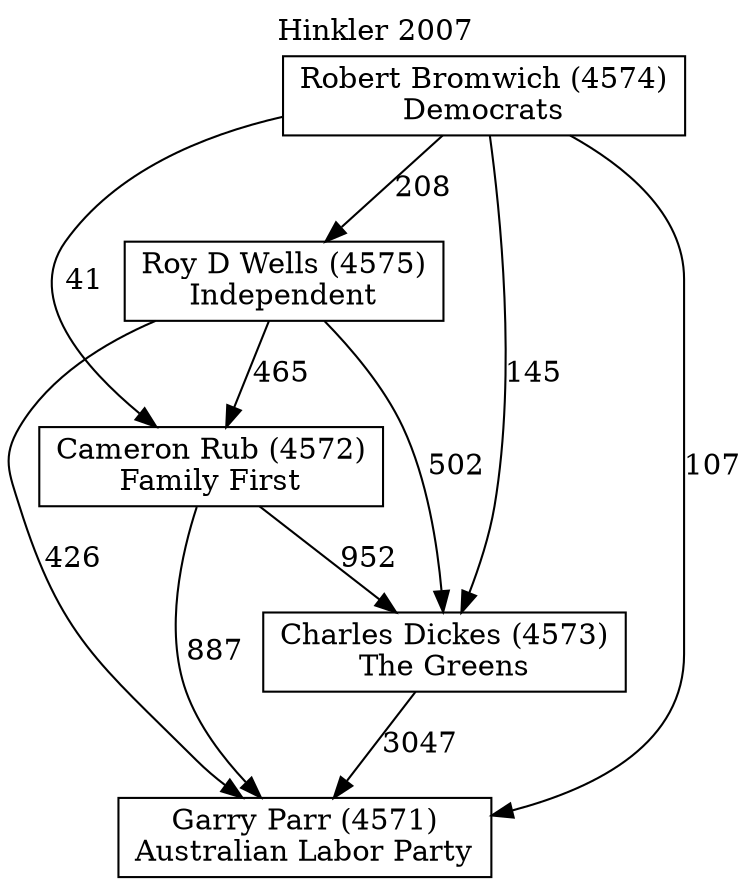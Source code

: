 // House preference flow
digraph "Garry Parr (4571)_Hinkler_2007" {
	graph [label="Hinkler 2007" labelloc=t mclimit=10]
	node [shape=box]
	"Garry Parr (4571)" [label="Garry Parr (4571)
Australian Labor Party"]
	"Charles Dickes (4573)" [label="Charles Dickes (4573)
The Greens"]
	"Cameron Rub (4572)" [label="Cameron Rub (4572)
Family First"]
	"Roy D Wells (4575)" [label="Roy D Wells (4575)
Independent"]
	"Robert Bromwich (4574)" [label="Robert Bromwich (4574)
Democrats"]
	"Charles Dickes (4573)" -> "Garry Parr (4571)" [label=3047]
	"Cameron Rub (4572)" -> "Charles Dickes (4573)" [label=952]
	"Roy D Wells (4575)" -> "Cameron Rub (4572)" [label=465]
	"Robert Bromwich (4574)" -> "Roy D Wells (4575)" [label=208]
	"Cameron Rub (4572)" -> "Garry Parr (4571)" [label=887]
	"Roy D Wells (4575)" -> "Garry Parr (4571)" [label=426]
	"Robert Bromwich (4574)" -> "Garry Parr (4571)" [label=107]
	"Robert Bromwich (4574)" -> "Cameron Rub (4572)" [label=41]
	"Roy D Wells (4575)" -> "Charles Dickes (4573)" [label=502]
	"Robert Bromwich (4574)" -> "Charles Dickes (4573)" [label=145]
}
